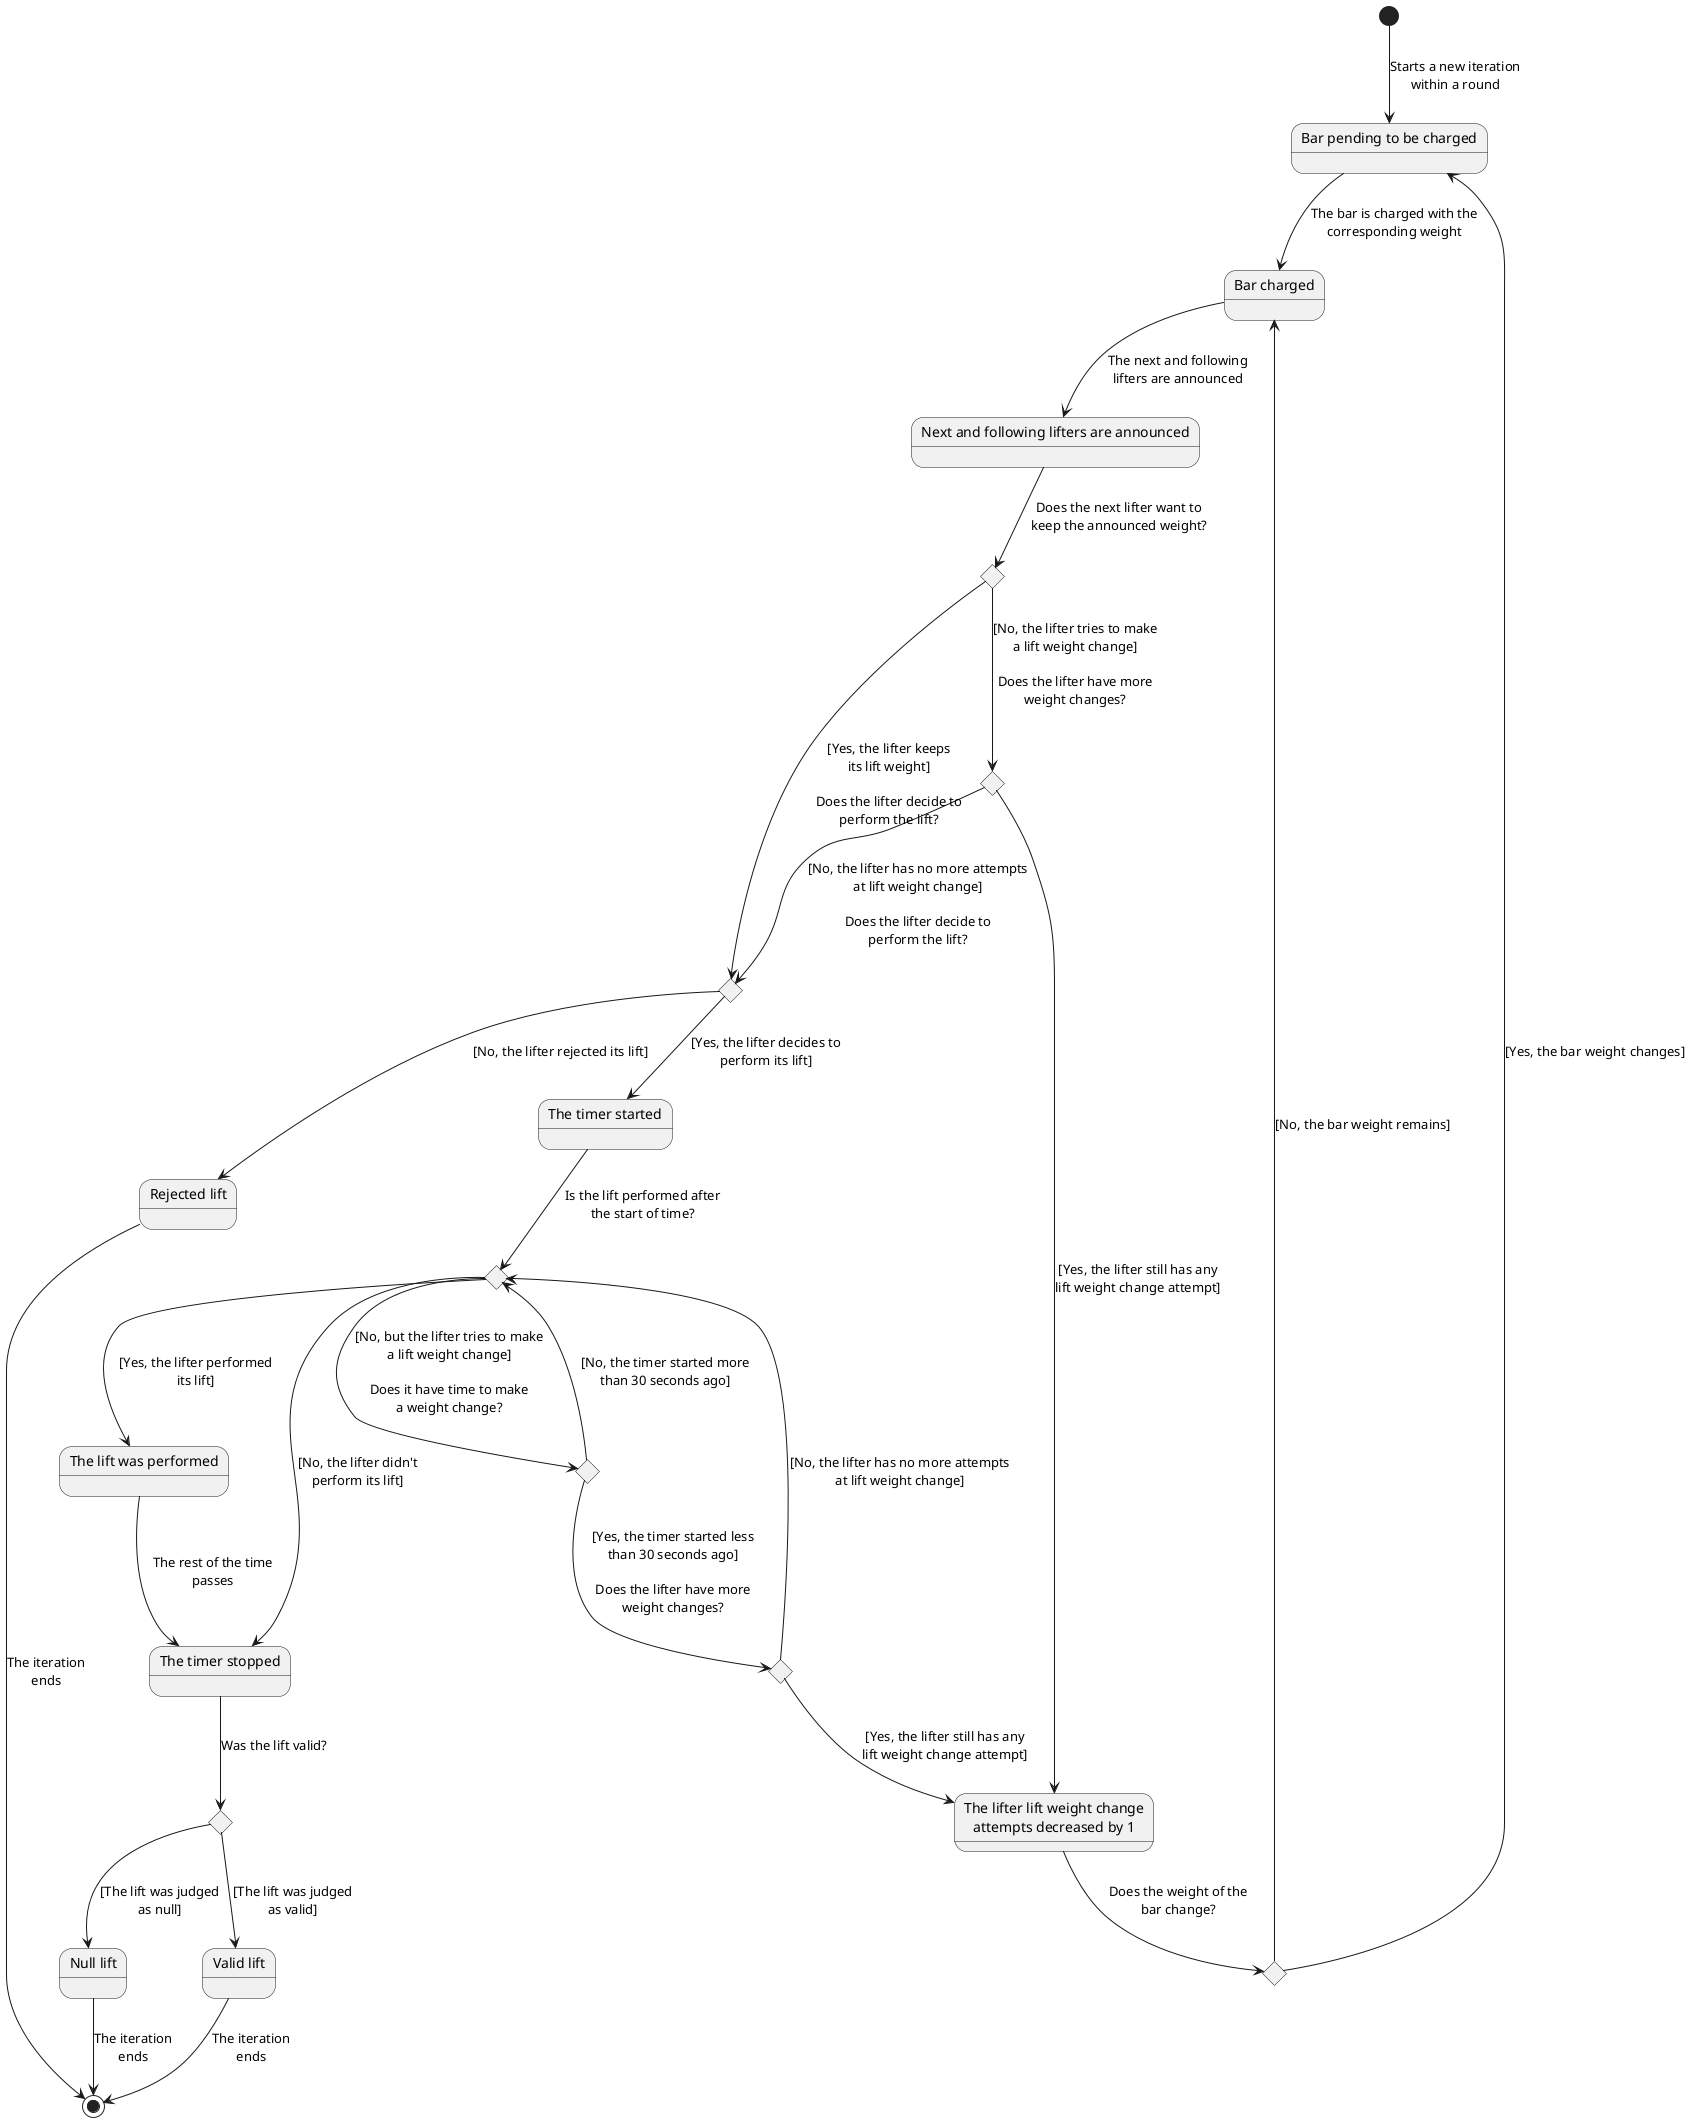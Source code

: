 @startuml

''''''''''''''''''''''''''''''
''
'' STATES AND CHOICES
'' '' ''

state "Bar pending to be charged" as BarPendingToBeCharged
state "Bar charged" as ChargedBar 
state "Next and following lifters are announced" as NextAndFollowingLiftersAnnounced

state "Was there a change in the lift weight?" as ChangeInLiftWeightCHC <<choice>>
state "Does the lifter have any lift weight change attempt?" as AnyChangeAttemptCHC <<choice>>

state "The lifter lift weight change\nattempts decreased by 1" as AttemptsDecreased
state "Does the bar weight remain?" as BarWeightRemainsCHC <<choice>>
state "Does the lifter decide to perform its lift?" as IsLiftGoingToBeRejectedCHC <<choice>>

state "The timer started" as TimerStarted
state "Did the lifter perform its lift?" as WasLiftPerformedCHC <<choice>>
state "Was there a change in the lift weight?" as ChangeInLiftWeightAfterTimerCHC <<choice>>
state "Does the lifter have any lift weight change attempt?" as AnyChangeAttemptAfterTimerCHC <<choice>>

state "The lift was performed" as LiftWasPerformed
state "The timer stopped" as TimerStopped
state "Rejected lift" as RejectedLift

state "Was the lift valid?" as WasLiftValidCHC <<choice>>
state "Valid lift" as ValidLift
state "Null lift" as NullLift

''''''''''''''''''''''''''''''
''
'' TRANSITIONS
''

[*] --> BarPendingToBeCharged : Starts a new iteration\nwithin a round

BarPendingToBeCharged --> ChargedBar : The bar is charged with the\ncorresponding weight
ChargedBar --> NextAndFollowingLiftersAnnounced : The next and following\nlifters are announced

''
'' When lifters are announced:
''

NextAndFollowingLiftersAnnounced --> ChangeInLiftWeightCHC : Does the next lifter want to\nkeep the announced weight?
ChangeInLiftWeightCHC --> AnyChangeAttemptCHC : [No, the lifter tries to make\na lift weight change]\n\nDoes the lifter have more\nweight changes?
AnyChangeAttemptCHC --> IsLiftGoingToBeRejectedCHC : [No, the lifter has no more attempts\nat lift weight change]\n\nDoes the lifter decide to\nperform the lift?
AnyChangeAttemptCHC --> AttemptsDecreased : [Yes, the lifter still has any\nlift weight change attempt]

AttemptsDecreased --> BarWeightRemainsCHC : Does the weight of the\nbar change?
BarWeightRemainsCHC --> ChargedBar : [No, the bar weight remains]
BarWeightRemainsCHC --> BarPendingToBeCharged : [Yes, the bar weight changes]

ChangeInLiftWeightCHC --> IsLiftGoingToBeRejectedCHC : [Yes, the lifter keeps\nits lift weight]\n\nDoes the lifter decide to\nperform the lift?
IsLiftGoingToBeRejectedCHC --> TimerStarted : [Yes, the lifter decides to\nperform its lift]
IsLiftGoingToBeRejectedCHC --> RejectedLift : [No, the lifter rejected its lift]
RejectedLift --> [*] : The iteration\nends

''
'' When timer started:
''

TimerStarted --> WasLiftPerformedCHC : Is the lift performed after\nthe start of time?
WasLiftPerformedCHC --> LiftWasPerformed : [Yes, the lifter performed\nits lift]
WasLiftPerformedCHC --> TimerStopped : [No, the lifter didn't\nperform its lift]
WasLiftPerformedCHC --> ChangeInLiftWeightAfterTimerCHC : [No, but the lifter tries to make\na lift weight change]\n\nDoes it have time to make\na weight change?

ChangeInLiftWeightAfterTimerCHC --> WasLiftPerformedCHC : [No, the timer started more\nthan 30 seconds ago]
ChangeInLiftWeightAfterTimerCHC --> AnyChangeAttemptAfterTimerCHC : [Yes, the timer started less\nthan 30 seconds ago]\n\nDoes the lifter have more\nweight changes?

AnyChangeAttemptAfterTimerCHC --> WasLiftPerformedCHC : [No, the lifter has no more attempts\nat lift weight change]
AnyChangeAttemptAfterTimerCHC --> AttemptsDecreased : [Yes, the lifter still has any\nlift weight change attempt]

LiftWasPerformed --> TimerStopped : The rest of the time\npasses

''
'' When time is over:
''

TimerStopped --> WasLiftValidCHC : Was the lift valid?
WasLiftValidCHC --> ValidLift : [The lift was judged\nas valid]
WasLiftValidCHC --> NullLift : [The lift was judged\nas null]

ValidLift --> [*] : The iteration\nends
NullLift --> [*]: The iteration\nends

@enduml
